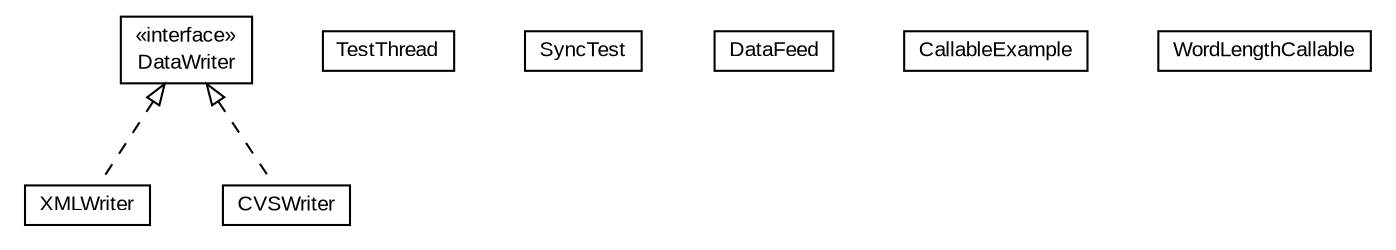 #!/usr/local/bin/dot
#
# Class diagram 
# Generated by UMLGraph version R5_6 (http://www.umlgraph.org/)
#

digraph G {
	edge [fontname="arial",fontsize=10,labelfontname="arial",labelfontsize=10];
	node [fontname="arial",fontsize=10,shape=plaintext];
	nodesep=0.25;
	ranksep=0.5;
	// java_oo.thread.XMLWriter
	c678 [label=<<table title="java_oo.thread.XMLWriter" border="0" cellborder="1" cellspacing="0" cellpadding="2" port="p" href="./XMLWriter.html">
		<tr><td><table border="0" cellspacing="0" cellpadding="1">
<tr><td align="center" balign="center"> XMLWriter </td></tr>
		</table></td></tr>
		</table>>, URL="./XMLWriter.html", fontname="arial", fontcolor="black", fontsize=10.0];
	// java_oo.thread.TestThread
	c679 [label=<<table title="java_oo.thread.TestThread" border="0" cellborder="1" cellspacing="0" cellpadding="2" port="p" href="./TestThread.html">
		<tr><td><table border="0" cellspacing="0" cellpadding="1">
<tr><td align="center" balign="center"> TestThread </td></tr>
		</table></td></tr>
		</table>>, URL="./TestThread.html", fontname="arial", fontcolor="black", fontsize=10.0];
	// java_oo.thread.SyncTest
	c680 [label=<<table title="java_oo.thread.SyncTest" border="0" cellborder="1" cellspacing="0" cellpadding="2" port="p" href="./SyncTest.html">
		<tr><td><table border="0" cellspacing="0" cellpadding="1">
<tr><td align="center" balign="center"> SyncTest </td></tr>
		</table></td></tr>
		</table>>, URL="./SyncTest.html", fontname="arial", fontcolor="black", fontsize=10.0];
	// java_oo.thread.DataWriter
	c681 [label=<<table title="java_oo.thread.DataWriter" border="0" cellborder="1" cellspacing="0" cellpadding="2" port="p" href="./DataWriter.html">
		<tr><td><table border="0" cellspacing="0" cellpadding="1">
<tr><td align="center" balign="center"> &#171;interface&#187; </td></tr>
<tr><td align="center" balign="center"> DataWriter </td></tr>
		</table></td></tr>
		</table>>, URL="./DataWriter.html", fontname="arial", fontcolor="black", fontsize=10.0];
	// java_oo.thread.DataFeed
	c682 [label=<<table title="java_oo.thread.DataFeed" border="0" cellborder="1" cellspacing="0" cellpadding="2" port="p" href="./DataFeed.html">
		<tr><td><table border="0" cellspacing="0" cellpadding="1">
<tr><td align="center" balign="center"> DataFeed </td></tr>
		</table></td></tr>
		</table>>, URL="./DataFeed.html", fontname="arial", fontcolor="black", fontsize=10.0];
	// java_oo.thread.CVSWriter
	c683 [label=<<table title="java_oo.thread.CVSWriter" border="0" cellborder="1" cellspacing="0" cellpadding="2" port="p" href="./CVSWriter.html">
		<tr><td><table border="0" cellspacing="0" cellpadding="1">
<tr><td align="center" balign="center"> CVSWriter </td></tr>
		</table></td></tr>
		</table>>, URL="./CVSWriter.html", fontname="arial", fontcolor="black", fontsize=10.0];
	// java_oo.thread.CallableExample
	c684 [label=<<table title="java_oo.thread.CallableExample" border="0" cellborder="1" cellspacing="0" cellpadding="2" port="p" href="./CallableExample.html">
		<tr><td><table border="0" cellspacing="0" cellpadding="1">
<tr><td align="center" balign="center"> CallableExample </td></tr>
		</table></td></tr>
		</table>>, URL="./CallableExample.html", fontname="arial", fontcolor="black", fontsize=10.0];
	// java_oo.thread.CallableExample.WordLengthCallable
	c685 [label=<<table title="java_oo.thread.CallableExample.WordLengthCallable" border="0" cellborder="1" cellspacing="0" cellpadding="2" port="p" href="./CallableExample.WordLengthCallable.html">
		<tr><td><table border="0" cellspacing="0" cellpadding="1">
<tr><td align="center" balign="center"> WordLengthCallable </td></tr>
		</table></td></tr>
		</table>>, URL="./CallableExample.WordLengthCallable.html", fontname="arial", fontcolor="black", fontsize=10.0];
	//java_oo.thread.XMLWriter implements java_oo.thread.DataWriter
	c681:p -> c678:p [dir=back,arrowtail=empty,style=dashed];
	//java_oo.thread.CVSWriter implements java_oo.thread.DataWriter
	c681:p -> c683:p [dir=back,arrowtail=empty,style=dashed];
}

